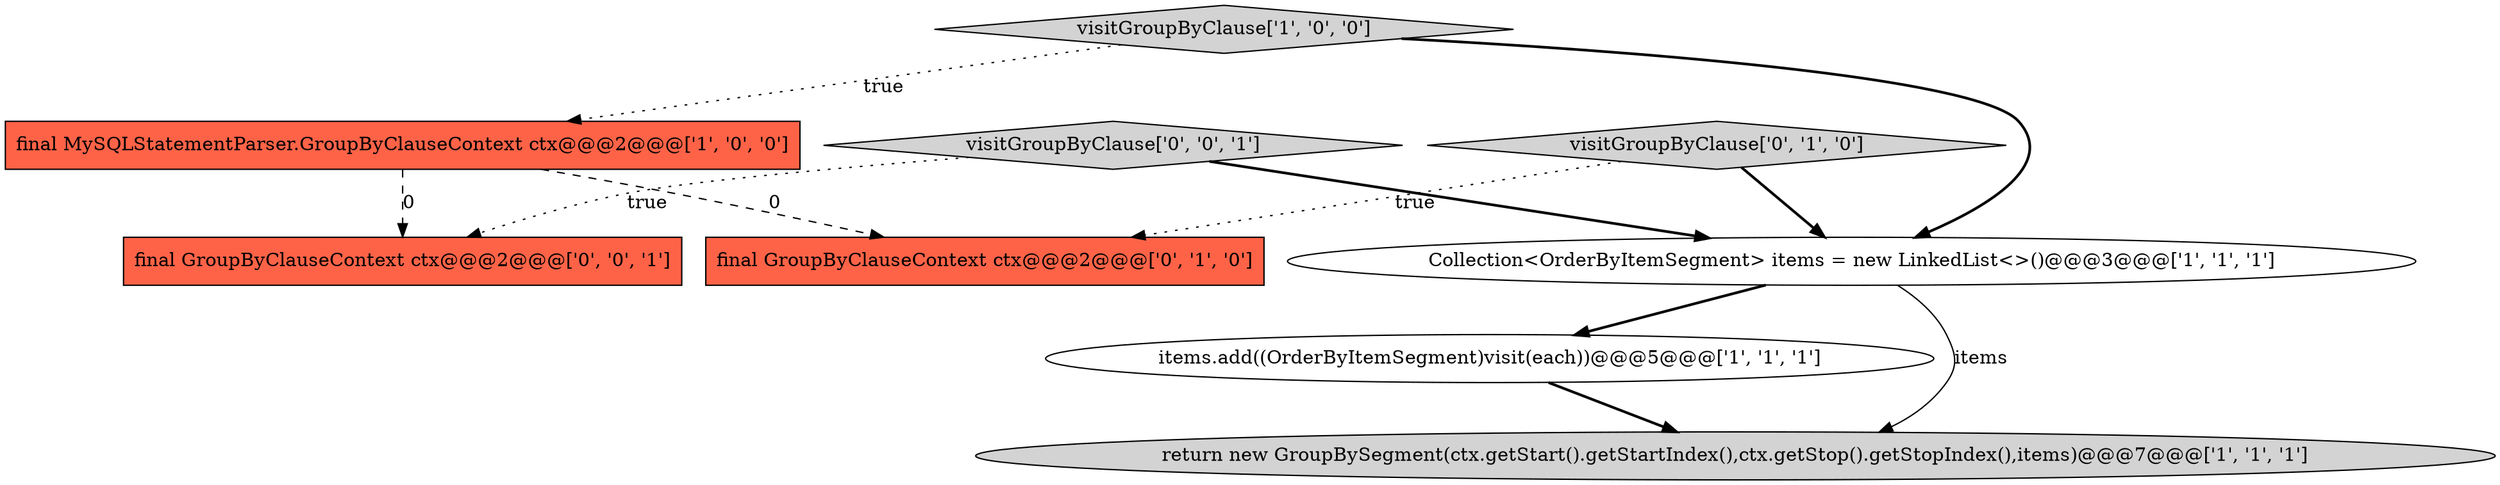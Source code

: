 digraph {
4 [style = filled, label = "items.add((OrderByItemSegment)visit(each))@@@5@@@['1', '1', '1']", fillcolor = white, shape = ellipse image = "AAA0AAABBB1BBB"];
3 [style = filled, label = "Collection<OrderByItemSegment> items = new LinkedList<>()@@@3@@@['1', '1', '1']", fillcolor = white, shape = ellipse image = "AAA0AAABBB1BBB"];
7 [style = filled, label = "visitGroupByClause['0', '0', '1']", fillcolor = lightgray, shape = diamond image = "AAA0AAABBB3BBB"];
5 [style = filled, label = "final GroupByClauseContext ctx@@@2@@@['0', '1', '0']", fillcolor = tomato, shape = box image = "AAA1AAABBB2BBB"];
8 [style = filled, label = "final GroupByClauseContext ctx@@@2@@@['0', '0', '1']", fillcolor = tomato, shape = box image = "AAA0AAABBB3BBB"];
2 [style = filled, label = "return new GroupBySegment(ctx.getStart().getStartIndex(),ctx.getStop().getStopIndex(),items)@@@7@@@['1', '1', '1']", fillcolor = lightgray, shape = ellipse image = "AAA0AAABBB1BBB"];
6 [style = filled, label = "visitGroupByClause['0', '1', '0']", fillcolor = lightgray, shape = diamond image = "AAA0AAABBB2BBB"];
1 [style = filled, label = "final MySQLStatementParser.GroupByClauseContext ctx@@@2@@@['1', '0', '0']", fillcolor = tomato, shape = box image = "AAA1AAABBB1BBB"];
0 [style = filled, label = "visitGroupByClause['1', '0', '0']", fillcolor = lightgray, shape = diamond image = "AAA0AAABBB1BBB"];
0->3 [style = bold, label=""];
6->3 [style = bold, label=""];
1->8 [style = dashed, label="0"];
4->2 [style = bold, label=""];
1->5 [style = dashed, label="0"];
7->8 [style = dotted, label="true"];
3->4 [style = bold, label=""];
7->3 [style = bold, label=""];
6->5 [style = dotted, label="true"];
0->1 [style = dotted, label="true"];
3->2 [style = solid, label="items"];
}
